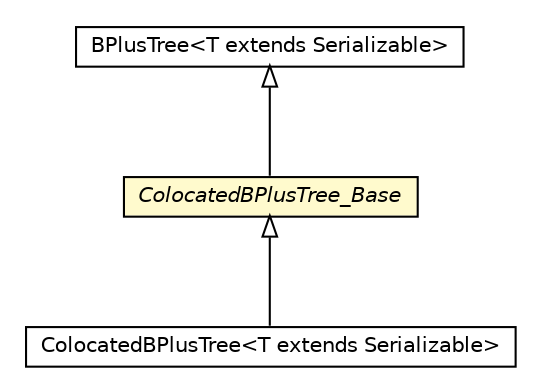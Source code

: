 #!/usr/local/bin/dot
#
# Class diagram 
# Generated by UMLGraph version 5.1 (http://www.umlgraph.org/)
#

digraph G {
	edge [fontname="Helvetica",fontsize=10,labelfontname="Helvetica",labelfontsize=10];
	node [fontname="Helvetica",fontsize=10,shape=plaintext];
	nodesep=0.25;
	ranksep=0.5;
	// pt.ist.fenixframework.adt.bplustree.BPlusTree<T extends java.io.Serializable>
	c42266 [label=<<table title="pt.ist.fenixframework.adt.bplustree.BPlusTree" border="0" cellborder="1" cellspacing="0" cellpadding="2" port="p" href="./BPlusTree.html">
		<tr><td><table border="0" cellspacing="0" cellpadding="1">
<tr><td align="center" balign="center"> BPlusTree&lt;T extends Serializable&gt; </td></tr>
		</table></td></tr>
		</table>>, fontname="Helvetica", fontcolor="black", fontsize=10.0];
	// pt.ist.fenixframework.adt.bplustree.ColocatedBPlusTree_Base
	c42270 [label=<<table title="pt.ist.fenixframework.adt.bplustree.ColocatedBPlusTree_Base" border="0" cellborder="1" cellspacing="0" cellpadding="2" port="p" bgcolor="lemonChiffon" href="./ColocatedBPlusTree_Base.html">
		<tr><td><table border="0" cellspacing="0" cellpadding="1">
<tr><td align="center" balign="center"><font face="Helvetica-Oblique"> ColocatedBPlusTree_Base </font></td></tr>
		</table></td></tr>
		</table>>, fontname="Helvetica", fontcolor="black", fontsize=10.0];
	// pt.ist.fenixframework.adt.bplustree.ColocatedBPlusTree<T extends java.io.Serializable>
	c42281 [label=<<table title="pt.ist.fenixframework.adt.bplustree.ColocatedBPlusTree" border="0" cellborder="1" cellspacing="0" cellpadding="2" port="p" href="./ColocatedBPlusTree.html">
		<tr><td><table border="0" cellspacing="0" cellpadding="1">
<tr><td align="center" balign="center"> ColocatedBPlusTree&lt;T extends Serializable&gt; </td></tr>
		</table></td></tr>
		</table>>, fontname="Helvetica", fontcolor="black", fontsize=10.0];
	//pt.ist.fenixframework.adt.bplustree.ColocatedBPlusTree_Base extends pt.ist.fenixframework.adt.bplustree.BPlusTree
	c42266:p -> c42270:p [dir=back,arrowtail=empty];
	//pt.ist.fenixframework.adt.bplustree.ColocatedBPlusTree<T extends java.io.Serializable> extends pt.ist.fenixframework.adt.bplustree.ColocatedBPlusTree_Base
	c42270:p -> c42281:p [dir=back,arrowtail=empty];
}

